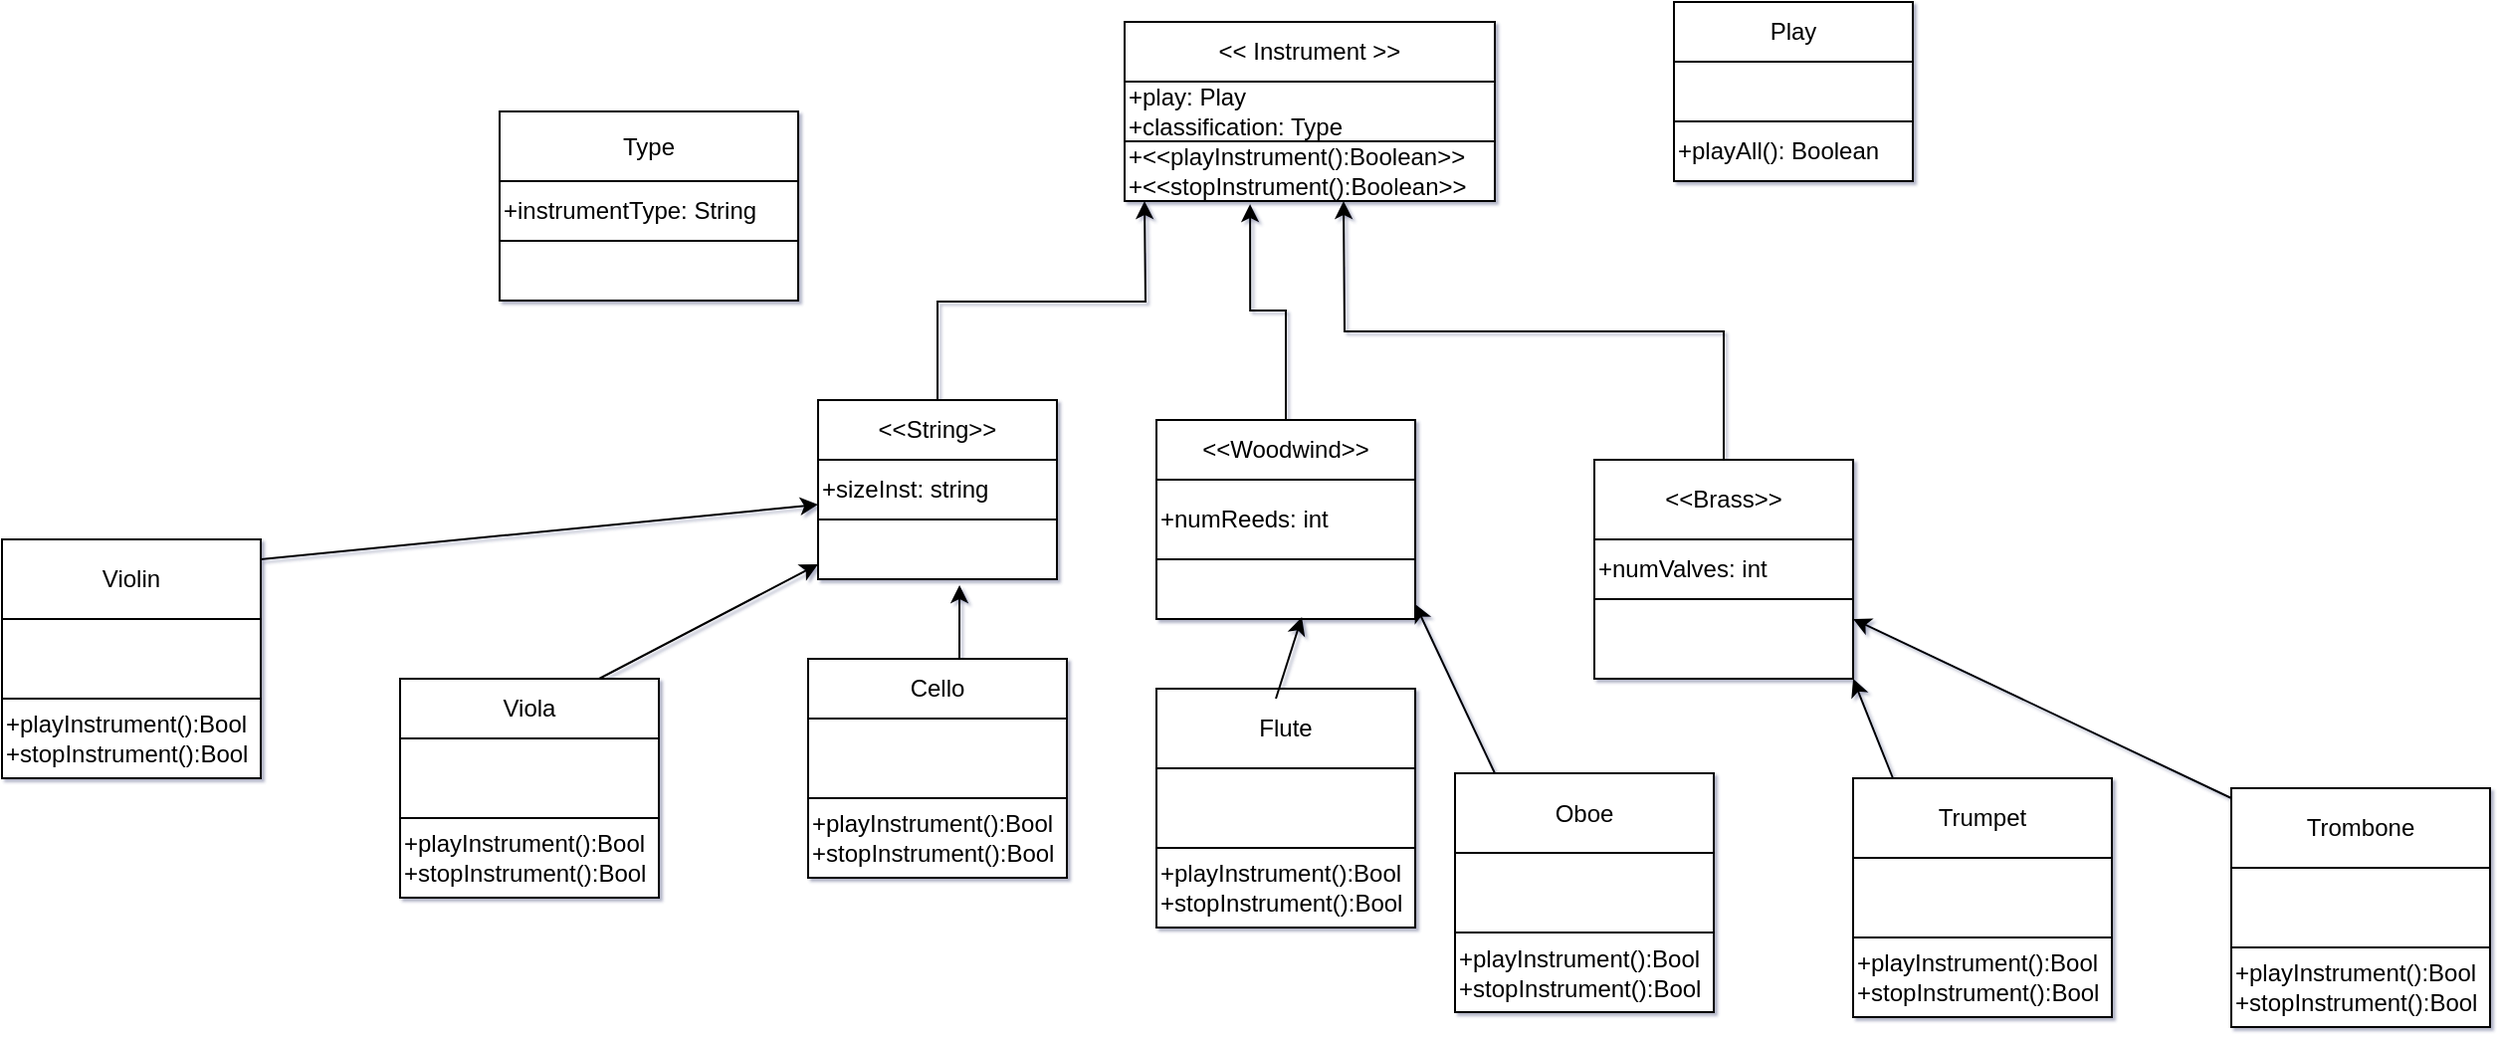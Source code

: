 <mxfile version="15.7.0" type="github">
  <diagram id="C5RBs43oDa-KdzZeNtuy" name="Page-1">
    <mxGraphModel dx="2253" dy="794" grid="1" gridSize="10" guides="1" tooltips="1" connect="1" arrows="1" fold="1" page="1" pageScale="1" pageWidth="827" pageHeight="1169" math="0" shadow="1">
      <root>
        <mxCell id="WIyWlLk6GJQsqaUBKTNV-0" />
        <mxCell id="WIyWlLk6GJQsqaUBKTNV-1" parent="WIyWlLk6GJQsqaUBKTNV-0" />
        <mxCell id="0b9VVzX_pEQ83UHBqS1w-0" value="&amp;lt;&amp;lt; Instrument &amp;gt;&amp;gt;" style="rounded=0;whiteSpace=wrap;html=1;" parent="WIyWlLk6GJQsqaUBKTNV-1" vertex="1">
          <mxGeometry x="354" y="60" width="186" height="30" as="geometry" />
        </mxCell>
        <mxCell id="0b9VVzX_pEQ83UHBqS1w-1" value="+play: Play&lt;br&gt;+classification: Type&lt;br&gt;" style="rounded=0;whiteSpace=wrap;html=1;align=left;" parent="WIyWlLk6GJQsqaUBKTNV-1" vertex="1">
          <mxGeometry x="354" y="90" width="186" height="30" as="geometry" />
        </mxCell>
        <mxCell id="0b9VVzX_pEQ83UHBqS1w-2" value="+&amp;lt;&amp;lt;playInstrument():Boolean&amp;gt;&amp;gt;&lt;br&gt;+&amp;lt;&amp;lt;stopInstrument():Boolean&amp;gt;&amp;gt;" style="rounded=0;whiteSpace=wrap;html=1;align=left;" parent="WIyWlLk6GJQsqaUBKTNV-1" vertex="1">
          <mxGeometry x="354" y="120" width="186" height="30" as="geometry" />
        </mxCell>
        <mxCell id="0b9VVzX_pEQ83UHBqS1w-3" value="Play" style="rounded=0;whiteSpace=wrap;html=1;" parent="WIyWlLk6GJQsqaUBKTNV-1" vertex="1">
          <mxGeometry x="630" y="50" width="120" height="30" as="geometry" />
        </mxCell>
        <mxCell id="0b9VVzX_pEQ83UHBqS1w-4" value="" style="rounded=0;whiteSpace=wrap;html=1;" parent="WIyWlLk6GJQsqaUBKTNV-1" vertex="1">
          <mxGeometry x="630" y="80" width="120" height="30" as="geometry" />
        </mxCell>
        <mxCell id="0b9VVzX_pEQ83UHBqS1w-5" value="+playAll(): Boolean" style="rounded=0;whiteSpace=wrap;html=1;align=left;" parent="WIyWlLk6GJQsqaUBKTNV-1" vertex="1">
          <mxGeometry x="630" y="110" width="120" height="30" as="geometry" />
        </mxCell>
        <mxCell id="0b9VVzX_pEQ83UHBqS1w-6" value="Type" style="rounded=0;whiteSpace=wrap;html=1;" parent="WIyWlLk6GJQsqaUBKTNV-1" vertex="1">
          <mxGeometry x="40" y="105" width="150" height="35" as="geometry" />
        </mxCell>
        <mxCell id="0b9VVzX_pEQ83UHBqS1w-7" value="+instrumentType: String" style="rounded=0;whiteSpace=wrap;html=1;align=left;" parent="WIyWlLk6GJQsqaUBKTNV-1" vertex="1">
          <mxGeometry x="40" y="140" width="150" height="30" as="geometry" />
        </mxCell>
        <mxCell id="0b9VVzX_pEQ83UHBqS1w-8" value="" style="rounded=0;whiteSpace=wrap;html=1;" parent="WIyWlLk6GJQsqaUBKTNV-1" vertex="1">
          <mxGeometry x="40" y="170" width="150" height="30" as="geometry" />
        </mxCell>
        <mxCell id="0b9VVzX_pEQ83UHBqS1w-9" value="&amp;lt;&amp;lt;String&amp;gt;&amp;gt;" style="rounded=0;whiteSpace=wrap;html=1;" parent="WIyWlLk6GJQsqaUBKTNV-1" vertex="1">
          <mxGeometry x="200" y="250" width="120" height="30" as="geometry" />
        </mxCell>
        <mxCell id="0b9VVzX_pEQ83UHBqS1w-10" value="+sizeInst: string" style="rounded=0;whiteSpace=wrap;html=1;align=left;" parent="WIyWlLk6GJQsqaUBKTNV-1" vertex="1">
          <mxGeometry x="200" y="280" width="120" height="30" as="geometry" />
        </mxCell>
        <mxCell id="0b9VVzX_pEQ83UHBqS1w-12" value="" style="endArrow=classic;html=1;rounded=0;edgeStyle=orthogonalEdgeStyle;exitX=0.5;exitY=0;exitDx=0;exitDy=0;entryX=0.5;entryY=1;entryDx=0;entryDy=0;" parent="WIyWlLk6GJQsqaUBKTNV-1" source="0b9VVzX_pEQ83UHBqS1w-9" edge="1">
          <mxGeometry width="50" height="50" relative="1" as="geometry">
            <mxPoint x="250" y="230" as="sourcePoint" />
            <mxPoint x="364" y="150" as="targetPoint" />
          </mxGeometry>
        </mxCell>
        <mxCell id="0b9VVzX_pEQ83UHBqS1w-13" value="Cello" style="rounded=0;whiteSpace=wrap;html=1;" parent="WIyWlLk6GJQsqaUBKTNV-1" vertex="1">
          <mxGeometry x="195" y="380" width="130" height="30" as="geometry" />
        </mxCell>
        <mxCell id="0b9VVzX_pEQ83UHBqS1w-15" value="Viola" style="rounded=0;whiteSpace=wrap;html=1;" parent="WIyWlLk6GJQsqaUBKTNV-1" vertex="1">
          <mxGeometry y="390" width="120" height="30" as="geometry" />
        </mxCell>
        <mxCell id="0b9VVzX_pEQ83UHBqS1w-16" value="" style="rounded=0;whiteSpace=wrap;html=1;" parent="WIyWlLk6GJQsqaUBKTNV-1" vertex="1">
          <mxGeometry x="195" y="410" width="130" height="40" as="geometry" />
        </mxCell>
        <mxCell id="0b9VVzX_pEQ83UHBqS1w-17" value="" style="rounded=0;whiteSpace=wrap;html=1;align=left;" parent="WIyWlLk6GJQsqaUBKTNV-1" vertex="1">
          <mxGeometry x="200" y="310" width="120" height="30" as="geometry" />
        </mxCell>
        <mxCell id="0b9VVzX_pEQ83UHBqS1w-18" value="+playInstrument():Bool&lt;br&gt;+stopInstrument():Bool" style="rounded=0;whiteSpace=wrap;html=1;align=left;" parent="WIyWlLk6GJQsqaUBKTNV-1" vertex="1">
          <mxGeometry x="195" y="450" width="130" height="40" as="geometry" />
        </mxCell>
        <mxCell id="0b9VVzX_pEQ83UHBqS1w-19" value="" style="rounded=0;whiteSpace=wrap;html=1;align=left;" parent="WIyWlLk6GJQsqaUBKTNV-1" vertex="1">
          <mxGeometry y="420" width="120" height="35" as="geometry" />
        </mxCell>
        <mxCell id="0b9VVzX_pEQ83UHBqS1w-20" value="+" style="rounded=0;whiteSpace=wrap;html=1;align=left;" parent="WIyWlLk6GJQsqaUBKTNV-1" vertex="1">
          <mxGeometry y="455" width="120" height="40" as="geometry" />
        </mxCell>
        <mxCell id="0b9VVzX_pEQ83UHBqS1w-23" value="&amp;lt;&amp;lt;Woodwind&amp;gt;&amp;gt;" style="rounded=0;whiteSpace=wrap;html=1;align=center;" parent="WIyWlLk6GJQsqaUBKTNV-1" vertex="1">
          <mxGeometry x="370" y="260" width="130" height="30" as="geometry" />
        </mxCell>
        <mxCell id="0b9VVzX_pEQ83UHBqS1w-24" value="" style="endArrow=classic;html=1;rounded=0;edgeStyle=orthogonalEdgeStyle;exitX=0.5;exitY=0;exitDx=0;exitDy=0;entryX=0.339;entryY=1.052;entryDx=0;entryDy=0;entryPerimeter=0;" parent="WIyWlLk6GJQsqaUBKTNV-1" source="0b9VVzX_pEQ83UHBqS1w-23" target="0b9VVzX_pEQ83UHBqS1w-2" edge="1">
          <mxGeometry width="50" height="50" relative="1" as="geometry">
            <mxPoint x="360" y="200" as="sourcePoint" />
            <mxPoint x="400" y="190" as="targetPoint" />
          </mxGeometry>
        </mxCell>
        <mxCell id="0b9VVzX_pEQ83UHBqS1w-25" value="+numReeds: int" style="rounded=0;whiteSpace=wrap;html=1;align=left;" parent="WIyWlLk6GJQsqaUBKTNV-1" vertex="1">
          <mxGeometry x="370" y="290" width="130" height="40" as="geometry" />
        </mxCell>
        <mxCell id="0b9VVzX_pEQ83UHBqS1w-26" value="" style="rounded=0;whiteSpace=wrap;html=1;align=center;" parent="WIyWlLk6GJQsqaUBKTNV-1" vertex="1">
          <mxGeometry x="370" y="330" width="130" height="30" as="geometry" />
        </mxCell>
        <mxCell id="0b9VVzX_pEQ83UHBqS1w-28" value="Flute" style="rounded=0;whiteSpace=wrap;html=1;align=center;" parent="WIyWlLk6GJQsqaUBKTNV-1" vertex="1">
          <mxGeometry x="370" y="395" width="130" height="40" as="geometry" />
        </mxCell>
        <mxCell id="0b9VVzX_pEQ83UHBqS1w-30" value="&amp;lt;&amp;lt;Brass&amp;gt;&amp;gt;" style="rounded=0;whiteSpace=wrap;html=1;align=center;" parent="WIyWlLk6GJQsqaUBKTNV-1" vertex="1">
          <mxGeometry x="590" y="280" width="130" height="40" as="geometry" />
        </mxCell>
        <mxCell id="0b9VVzX_pEQ83UHBqS1w-31" value="" style="endArrow=classic;html=1;rounded=0;edgeStyle=orthogonalEdgeStyle;exitX=0.5;exitY=0;exitDx=0;exitDy=0;" parent="WIyWlLk6GJQsqaUBKTNV-1" source="0b9VVzX_pEQ83UHBqS1w-30" edge="1">
          <mxGeometry width="50" height="50" relative="1" as="geometry">
            <mxPoint x="414" y="200" as="sourcePoint" />
            <mxPoint x="464" y="150" as="targetPoint" />
          </mxGeometry>
        </mxCell>
        <mxCell id="0b9VVzX_pEQ83UHBqS1w-34" value="" style="rounded=0;whiteSpace=wrap;html=1;align=center;" parent="WIyWlLk6GJQsqaUBKTNV-1" vertex="1">
          <mxGeometry x="370" y="435" width="130" height="40" as="geometry" />
        </mxCell>
        <mxCell id="0b9VVzX_pEQ83UHBqS1w-35" value="+" style="rounded=0;whiteSpace=wrap;html=1;align=left;" parent="WIyWlLk6GJQsqaUBKTNV-1" vertex="1">
          <mxGeometry x="370" y="475" width="130" height="40" as="geometry" />
        </mxCell>
        <mxCell id="0b9VVzX_pEQ83UHBqS1w-38" value="+numValves: int" style="rounded=0;whiteSpace=wrap;html=1;align=left;" parent="WIyWlLk6GJQsqaUBKTNV-1" vertex="1">
          <mxGeometry x="590" y="320" width="130" height="30" as="geometry" />
        </mxCell>
        <mxCell id="0b9VVzX_pEQ83UHBqS1w-39" value="" style="rounded=0;whiteSpace=wrap;html=1;align=center;" parent="WIyWlLk6GJQsqaUBKTNV-1" vertex="1">
          <mxGeometry x="590" y="350" width="130" height="40" as="geometry" />
        </mxCell>
        <mxCell id="ZV2NlYh3LcXkCecuLBnn-0" value="Viola" style="rounded=0;whiteSpace=wrap;html=1;" parent="WIyWlLk6GJQsqaUBKTNV-1" vertex="1">
          <mxGeometry x="-10" y="390" width="130" height="30" as="geometry" />
        </mxCell>
        <mxCell id="ZV2NlYh3LcXkCecuLBnn-1" value="" style="rounded=0;whiteSpace=wrap;html=1;" parent="WIyWlLk6GJQsqaUBKTNV-1" vertex="1">
          <mxGeometry x="-10" y="420" width="130" height="40" as="geometry" />
        </mxCell>
        <mxCell id="ZV2NlYh3LcXkCecuLBnn-2" value="+playInstrument():Bool&lt;br&gt;+stopInstrument():Bool" style="rounded=0;whiteSpace=wrap;html=1;align=left;" parent="WIyWlLk6GJQsqaUBKTNV-1" vertex="1">
          <mxGeometry x="-10" y="460" width="130" height="40" as="geometry" />
        </mxCell>
        <mxCell id="ZV2NlYh3LcXkCecuLBnn-3" value="Viola" style="rounded=0;whiteSpace=wrap;html=1;" parent="WIyWlLk6GJQsqaUBKTNV-1" vertex="1">
          <mxGeometry x="380" y="405" width="120" height="30" as="geometry" />
        </mxCell>
        <mxCell id="ZV2NlYh3LcXkCecuLBnn-4" value="" style="rounded=0;whiteSpace=wrap;html=1;align=left;" parent="WIyWlLk6GJQsqaUBKTNV-1" vertex="1">
          <mxGeometry x="380" y="435" width="120" height="35" as="geometry" />
        </mxCell>
        <mxCell id="ZV2NlYh3LcXkCecuLBnn-5" value="+" style="rounded=0;whiteSpace=wrap;html=1;align=left;" parent="WIyWlLk6GJQsqaUBKTNV-1" vertex="1">
          <mxGeometry x="380" y="470" width="120" height="40" as="geometry" />
        </mxCell>
        <mxCell id="ZV2NlYh3LcXkCecuLBnn-6" value="Flute" style="rounded=0;whiteSpace=wrap;html=1;" parent="WIyWlLk6GJQsqaUBKTNV-1" vertex="1">
          <mxGeometry x="370" y="395" width="130" height="40" as="geometry" />
        </mxCell>
        <mxCell id="ZV2NlYh3LcXkCecuLBnn-7" value="" style="rounded=0;whiteSpace=wrap;html=1;" parent="WIyWlLk6GJQsqaUBKTNV-1" vertex="1">
          <mxGeometry x="370" y="435" width="130" height="40" as="geometry" />
        </mxCell>
        <mxCell id="ZV2NlYh3LcXkCecuLBnn-8" value="+playInstrument():Bool&lt;br&gt;+stopInstrument():Bool" style="rounded=0;whiteSpace=wrap;html=1;align=left;" parent="WIyWlLk6GJQsqaUBKTNV-1" vertex="1">
          <mxGeometry x="370" y="475" width="130" height="40" as="geometry" />
        </mxCell>
        <mxCell id="ZV2NlYh3LcXkCecuLBnn-15" value="Flute" style="rounded=0;whiteSpace=wrap;html=1;align=center;" parent="WIyWlLk6GJQsqaUBKTNV-1" vertex="1">
          <mxGeometry x="720" y="440" width="130" height="40" as="geometry" />
        </mxCell>
        <mxCell id="ZV2NlYh3LcXkCecuLBnn-16" value="" style="rounded=0;whiteSpace=wrap;html=1;align=center;" parent="WIyWlLk6GJQsqaUBKTNV-1" vertex="1">
          <mxGeometry x="720" y="480" width="130" height="40" as="geometry" />
        </mxCell>
        <mxCell id="ZV2NlYh3LcXkCecuLBnn-17" value="+" style="rounded=0;whiteSpace=wrap;html=1;align=left;" parent="WIyWlLk6GJQsqaUBKTNV-1" vertex="1">
          <mxGeometry x="720" y="520" width="130" height="40" as="geometry" />
        </mxCell>
        <mxCell id="ZV2NlYh3LcXkCecuLBnn-18" value="Viola" style="rounded=0;whiteSpace=wrap;html=1;" parent="WIyWlLk6GJQsqaUBKTNV-1" vertex="1">
          <mxGeometry x="730" y="450" width="120" height="30" as="geometry" />
        </mxCell>
        <mxCell id="ZV2NlYh3LcXkCecuLBnn-19" value="" style="rounded=0;whiteSpace=wrap;html=1;align=left;" parent="WIyWlLk6GJQsqaUBKTNV-1" vertex="1">
          <mxGeometry x="730" y="480" width="120" height="35" as="geometry" />
        </mxCell>
        <mxCell id="ZV2NlYh3LcXkCecuLBnn-20" value="+" style="rounded=0;whiteSpace=wrap;html=1;align=left;" parent="WIyWlLk6GJQsqaUBKTNV-1" vertex="1">
          <mxGeometry x="730" y="515" width="120" height="40" as="geometry" />
        </mxCell>
        <mxCell id="ZV2NlYh3LcXkCecuLBnn-21" value="Trumpet" style="rounded=0;whiteSpace=wrap;html=1;" parent="WIyWlLk6GJQsqaUBKTNV-1" vertex="1">
          <mxGeometry x="720" y="440" width="130" height="40" as="geometry" />
        </mxCell>
        <mxCell id="ZV2NlYh3LcXkCecuLBnn-22" value="" style="rounded=0;whiteSpace=wrap;html=1;align=left;" parent="WIyWlLk6GJQsqaUBKTNV-1" vertex="1">
          <mxGeometry x="720" y="480" width="130" height="40" as="geometry" />
        </mxCell>
        <mxCell id="ZV2NlYh3LcXkCecuLBnn-23" value="+playInstrument():Bool&lt;br&gt;+stopInstrument():Bool" style="rounded=0;whiteSpace=wrap;html=1;align=left;" parent="WIyWlLk6GJQsqaUBKTNV-1" vertex="1">
          <mxGeometry x="720" y="520" width="130" height="40" as="geometry" />
        </mxCell>
        <mxCell id="ZV2NlYh3LcXkCecuLBnn-33" value="Flute" style="rounded=0;whiteSpace=wrap;html=1;align=center;" parent="WIyWlLk6GJQsqaUBKTNV-1" vertex="1">
          <mxGeometry x="520" y="437.5" width="130" height="40" as="geometry" />
        </mxCell>
        <mxCell id="ZV2NlYh3LcXkCecuLBnn-34" value="" style="rounded=0;whiteSpace=wrap;html=1;align=center;" parent="WIyWlLk6GJQsqaUBKTNV-1" vertex="1">
          <mxGeometry x="520" y="477.5" width="130" height="40" as="geometry" />
        </mxCell>
        <mxCell id="ZV2NlYh3LcXkCecuLBnn-35" value="+" style="rounded=0;whiteSpace=wrap;html=1;align=left;" parent="WIyWlLk6GJQsqaUBKTNV-1" vertex="1">
          <mxGeometry x="520" y="517.5" width="130" height="40" as="geometry" />
        </mxCell>
        <mxCell id="ZV2NlYh3LcXkCecuLBnn-36" value="Viola" style="rounded=0;whiteSpace=wrap;html=1;" parent="WIyWlLk6GJQsqaUBKTNV-1" vertex="1">
          <mxGeometry x="530" y="447.5" width="120" height="30" as="geometry" />
        </mxCell>
        <mxCell id="ZV2NlYh3LcXkCecuLBnn-37" value="" style="rounded=0;whiteSpace=wrap;html=1;align=left;" parent="WIyWlLk6GJQsqaUBKTNV-1" vertex="1">
          <mxGeometry x="530" y="477.5" width="120" height="35" as="geometry" />
        </mxCell>
        <mxCell id="ZV2NlYh3LcXkCecuLBnn-38" value="+" style="rounded=0;whiteSpace=wrap;html=1;align=left;" parent="WIyWlLk6GJQsqaUBKTNV-1" vertex="1">
          <mxGeometry x="530" y="512.5" width="120" height="40" as="geometry" />
        </mxCell>
        <mxCell id="ZV2NlYh3LcXkCecuLBnn-39" value="Oboe" style="rounded=0;whiteSpace=wrap;html=1;" parent="WIyWlLk6GJQsqaUBKTNV-1" vertex="1">
          <mxGeometry x="520" y="437.5" width="130" height="40" as="geometry" />
        </mxCell>
        <mxCell id="ZV2NlYh3LcXkCecuLBnn-40" value="" style="rounded=0;whiteSpace=wrap;html=1;" parent="WIyWlLk6GJQsqaUBKTNV-1" vertex="1">
          <mxGeometry x="520" y="477.5" width="130" height="40" as="geometry" />
        </mxCell>
        <mxCell id="ZV2NlYh3LcXkCecuLBnn-41" value="+playInstrument():Bool&lt;br&gt;+stopInstrument():Bool" style="rounded=0;whiteSpace=wrap;html=1;align=left;" parent="WIyWlLk6GJQsqaUBKTNV-1" vertex="1">
          <mxGeometry x="520" y="517.5" width="130" height="40" as="geometry" />
        </mxCell>
        <mxCell id="ZV2NlYh3LcXkCecuLBnn-42" value="Flute" style="rounded=0;whiteSpace=wrap;html=1;align=center;" parent="WIyWlLk6GJQsqaUBKTNV-1" vertex="1">
          <mxGeometry x="-210" y="320" width="130" height="40" as="geometry" />
        </mxCell>
        <mxCell id="ZV2NlYh3LcXkCecuLBnn-43" value="" style="rounded=0;whiteSpace=wrap;html=1;align=center;" parent="WIyWlLk6GJQsqaUBKTNV-1" vertex="1">
          <mxGeometry x="-210" y="360" width="130" height="40" as="geometry" />
        </mxCell>
        <mxCell id="ZV2NlYh3LcXkCecuLBnn-44" value="+" style="rounded=0;whiteSpace=wrap;html=1;align=left;" parent="WIyWlLk6GJQsqaUBKTNV-1" vertex="1">
          <mxGeometry x="-210" y="400" width="130" height="40" as="geometry" />
        </mxCell>
        <mxCell id="ZV2NlYh3LcXkCecuLBnn-45" value="Viola" style="rounded=0;whiteSpace=wrap;html=1;" parent="WIyWlLk6GJQsqaUBKTNV-1" vertex="1">
          <mxGeometry x="-200" y="330" width="120" height="30" as="geometry" />
        </mxCell>
        <mxCell id="ZV2NlYh3LcXkCecuLBnn-46" value="" style="rounded=0;whiteSpace=wrap;html=1;align=left;" parent="WIyWlLk6GJQsqaUBKTNV-1" vertex="1">
          <mxGeometry x="-200" y="360" width="120" height="35" as="geometry" />
        </mxCell>
        <mxCell id="ZV2NlYh3LcXkCecuLBnn-47" value="+" style="rounded=0;whiteSpace=wrap;html=1;align=left;" parent="WIyWlLk6GJQsqaUBKTNV-1" vertex="1">
          <mxGeometry x="-200" y="395" width="120" height="40" as="geometry" />
        </mxCell>
        <mxCell id="ZV2NlYh3LcXkCecuLBnn-48" value="Violin" style="rounded=0;whiteSpace=wrap;html=1;" parent="WIyWlLk6GJQsqaUBKTNV-1" vertex="1">
          <mxGeometry x="-210" y="320" width="130" height="40" as="geometry" />
        </mxCell>
        <mxCell id="ZV2NlYh3LcXkCecuLBnn-49" value="" style="rounded=0;whiteSpace=wrap;html=1;" parent="WIyWlLk6GJQsqaUBKTNV-1" vertex="1">
          <mxGeometry x="-210" y="360" width="130" height="40" as="geometry" />
        </mxCell>
        <mxCell id="ZV2NlYh3LcXkCecuLBnn-50" value="+playInstrument():Bool&lt;br&gt;+stopInstrument():Bool" style="rounded=0;whiteSpace=wrap;html=1;align=left;" parent="WIyWlLk6GJQsqaUBKTNV-1" vertex="1">
          <mxGeometry x="-210" y="400" width="130" height="40" as="geometry" />
        </mxCell>
        <mxCell id="ZV2NlYh3LcXkCecuLBnn-51" value="Flute" style="rounded=0;whiteSpace=wrap;html=1;align=center;" parent="WIyWlLk6GJQsqaUBKTNV-1" vertex="1">
          <mxGeometry x="910" y="445" width="130" height="40" as="geometry" />
        </mxCell>
        <mxCell id="ZV2NlYh3LcXkCecuLBnn-52" value="" style="rounded=0;whiteSpace=wrap;html=1;align=center;" parent="WIyWlLk6GJQsqaUBKTNV-1" vertex="1">
          <mxGeometry x="910" y="485" width="130" height="40" as="geometry" />
        </mxCell>
        <mxCell id="ZV2NlYh3LcXkCecuLBnn-53" value="+" style="rounded=0;whiteSpace=wrap;html=1;align=left;" parent="WIyWlLk6GJQsqaUBKTNV-1" vertex="1">
          <mxGeometry x="910" y="525" width="130" height="40" as="geometry" />
        </mxCell>
        <mxCell id="ZV2NlYh3LcXkCecuLBnn-54" value="Viola" style="rounded=0;whiteSpace=wrap;html=1;" parent="WIyWlLk6GJQsqaUBKTNV-1" vertex="1">
          <mxGeometry x="920" y="455" width="120" height="30" as="geometry" />
        </mxCell>
        <mxCell id="ZV2NlYh3LcXkCecuLBnn-55" value="" style="rounded=0;whiteSpace=wrap;html=1;align=left;" parent="WIyWlLk6GJQsqaUBKTNV-1" vertex="1">
          <mxGeometry x="920" y="485" width="120" height="35" as="geometry" />
        </mxCell>
        <mxCell id="ZV2NlYh3LcXkCecuLBnn-56" value="+" style="rounded=0;whiteSpace=wrap;html=1;align=left;" parent="WIyWlLk6GJQsqaUBKTNV-1" vertex="1">
          <mxGeometry x="920" y="520" width="120" height="40" as="geometry" />
        </mxCell>
        <mxCell id="ZV2NlYh3LcXkCecuLBnn-57" value="Trombone" style="rounded=0;whiteSpace=wrap;html=1;" parent="WIyWlLk6GJQsqaUBKTNV-1" vertex="1">
          <mxGeometry x="910" y="445" width="130" height="40" as="geometry" />
        </mxCell>
        <mxCell id="ZV2NlYh3LcXkCecuLBnn-58" value="" style="rounded=0;whiteSpace=wrap;html=1;" parent="WIyWlLk6GJQsqaUBKTNV-1" vertex="1">
          <mxGeometry x="910" y="485" width="130" height="40" as="geometry" />
        </mxCell>
        <mxCell id="ZV2NlYh3LcXkCecuLBnn-59" value="+playInstrument():Bool&lt;br&gt;+stopInstrument():Bool" style="rounded=0;whiteSpace=wrap;html=1;align=left;" parent="WIyWlLk6GJQsqaUBKTNV-1" vertex="1">
          <mxGeometry x="910" y="525" width="130" height="40" as="geometry" />
        </mxCell>
        <mxCell id="eU9AgplCBtGxOD14uO1J-4" value="" style="edgeStyle=segmentEdgeStyle;endArrow=classic;html=1;rounded=0;entryX=0.592;entryY=1.1;entryDx=0;entryDy=0;entryPerimeter=0;" parent="WIyWlLk6GJQsqaUBKTNV-1" target="0b9VVzX_pEQ83UHBqS1w-17" edge="1">
          <mxGeometry width="50" height="50" relative="1" as="geometry">
            <mxPoint x="220" y="380" as="sourcePoint" />
            <mxPoint x="270" y="350" as="targetPoint" />
          </mxGeometry>
        </mxCell>
        <mxCell id="UJcE-hh-vhPYeGxePF6W-0" value="" style="endArrow=classic;html=1;rounded=0;entryX=0.562;entryY=0.967;entryDx=0;entryDy=0;entryPerimeter=0;" edge="1" parent="WIyWlLk6GJQsqaUBKTNV-1" target="0b9VVzX_pEQ83UHBqS1w-26">
          <mxGeometry width="50" height="50" relative="1" as="geometry">
            <mxPoint x="430" y="400" as="sourcePoint" />
            <mxPoint x="480" y="350" as="targetPoint" />
          </mxGeometry>
        </mxCell>
        <mxCell id="UJcE-hh-vhPYeGxePF6W-1" value="" style="endArrow=classic;html=1;rounded=0;entryX=1;entryY=0.75;entryDx=0;entryDy=0;" edge="1" parent="WIyWlLk6GJQsqaUBKTNV-1" target="0b9VVzX_pEQ83UHBqS1w-26">
          <mxGeometry width="50" height="50" relative="1" as="geometry">
            <mxPoint x="540" y="437.5" as="sourcePoint" />
            <mxPoint x="590" y="387.5" as="targetPoint" />
          </mxGeometry>
        </mxCell>
        <mxCell id="UJcE-hh-vhPYeGxePF6W-2" value="" style="endArrow=classic;html=1;rounded=0;entryX=1;entryY=1;entryDx=0;entryDy=0;" edge="1" parent="WIyWlLk6GJQsqaUBKTNV-1" target="0b9VVzX_pEQ83UHBqS1w-39">
          <mxGeometry width="50" height="50" relative="1" as="geometry">
            <mxPoint x="740" y="440" as="sourcePoint" />
            <mxPoint x="790" y="390" as="targetPoint" />
          </mxGeometry>
        </mxCell>
        <mxCell id="UJcE-hh-vhPYeGxePF6W-3" value="" style="endArrow=classic;html=1;rounded=0;entryX=1;entryY=0.25;entryDx=0;entryDy=0;" edge="1" parent="WIyWlLk6GJQsqaUBKTNV-1" target="0b9VVzX_pEQ83UHBqS1w-39">
          <mxGeometry width="50" height="50" relative="1" as="geometry">
            <mxPoint x="910" y="450" as="sourcePoint" />
            <mxPoint x="960" y="400" as="targetPoint" />
          </mxGeometry>
        </mxCell>
        <mxCell id="UJcE-hh-vhPYeGxePF6W-4" value="" style="endArrow=classic;html=1;rounded=0;entryX=0;entryY=0.75;entryDx=0;entryDy=0;" edge="1" parent="WIyWlLk6GJQsqaUBKTNV-1" target="0b9VVzX_pEQ83UHBqS1w-17">
          <mxGeometry width="50" height="50" relative="1" as="geometry">
            <mxPoint x="90" y="390" as="sourcePoint" />
            <mxPoint x="140" y="340" as="targetPoint" />
          </mxGeometry>
        </mxCell>
        <mxCell id="UJcE-hh-vhPYeGxePF6W-5" value="" style="endArrow=classic;html=1;rounded=0;entryX=0;entryY=0.75;entryDx=0;entryDy=0;" edge="1" parent="WIyWlLk6GJQsqaUBKTNV-1" target="0b9VVzX_pEQ83UHBqS1w-10">
          <mxGeometry width="50" height="50" relative="1" as="geometry">
            <mxPoint x="-80" y="330" as="sourcePoint" />
            <mxPoint x="-30" y="280" as="targetPoint" />
          </mxGeometry>
        </mxCell>
      </root>
    </mxGraphModel>
  </diagram>
</mxfile>
